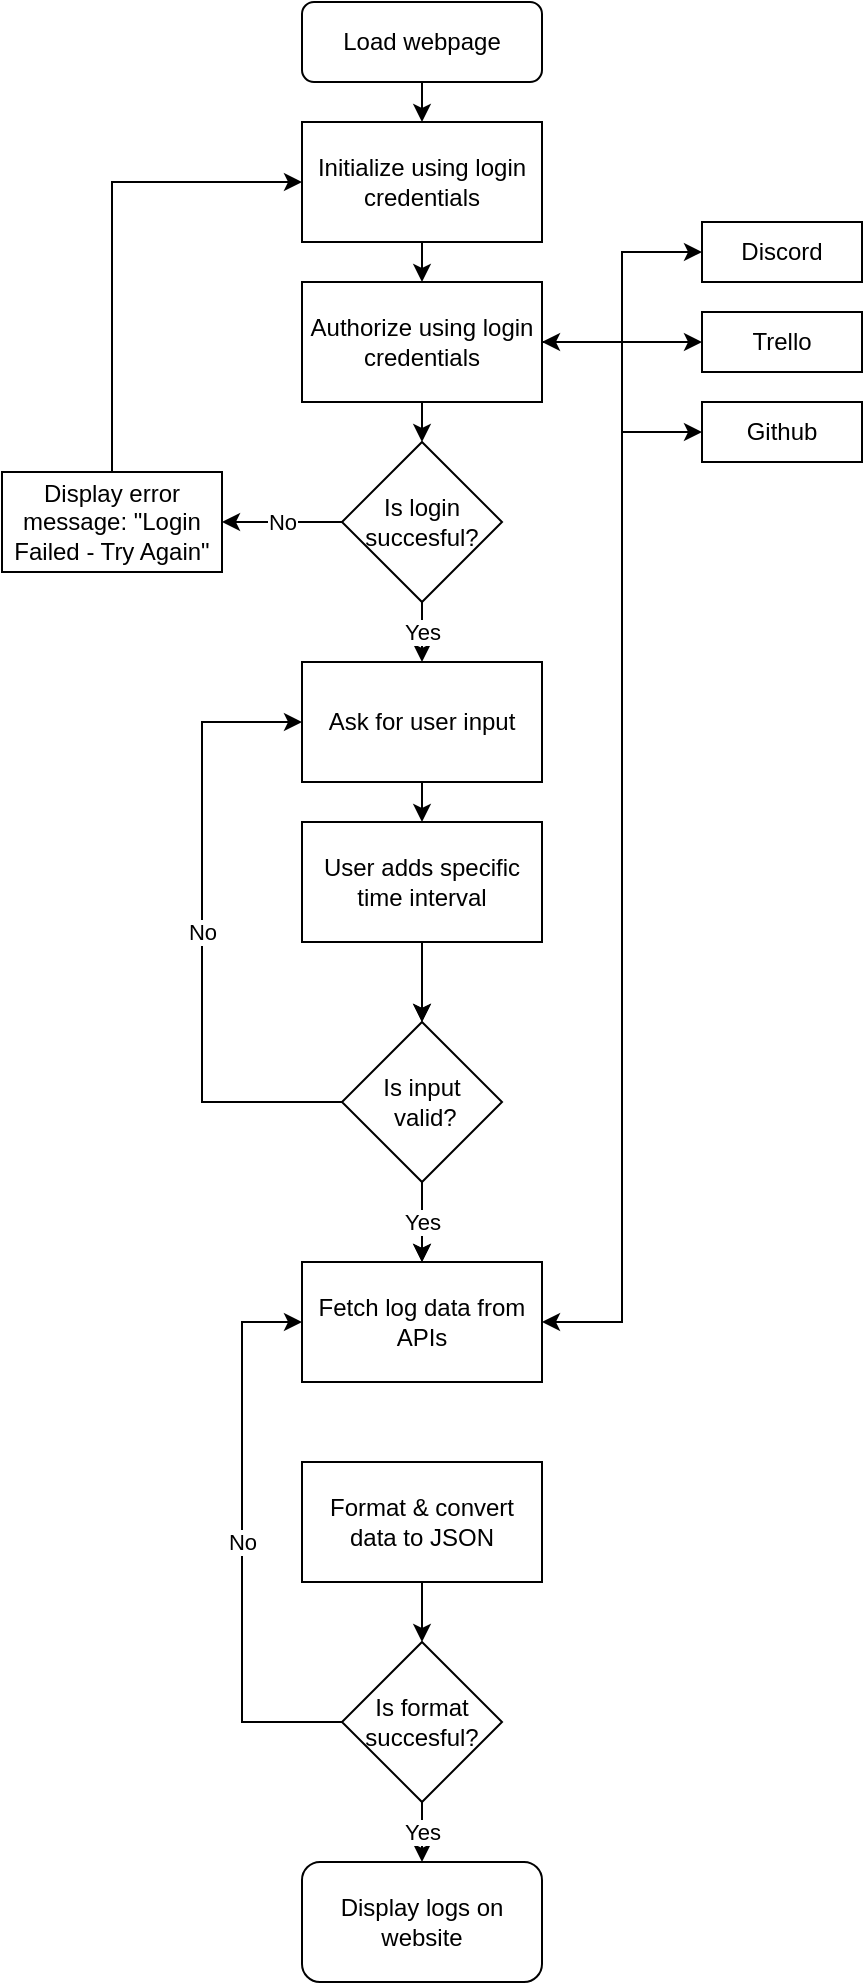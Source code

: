 <mxfile version="15.8.2" type="github">
  <diagram id="C5RBs43oDa-KdzZeNtuy" name="Page-1">
    <mxGraphModel dx="1038" dy="571" grid="1" gridSize="10" guides="1" tooltips="1" connect="1" arrows="1" fold="1" page="1" pageScale="1" pageWidth="827" pageHeight="1169" math="0" shadow="0">
      <root>
        <mxCell id="WIyWlLk6GJQsqaUBKTNV-0" />
        <mxCell id="WIyWlLk6GJQsqaUBKTNV-1" parent="WIyWlLk6GJQsqaUBKTNV-0" />
        <mxCell id="WIyWlLk6GJQsqaUBKTNV-3" value="Load webpage" style="rounded=1;whiteSpace=wrap;html=1;fontSize=12;glass=0;strokeWidth=1;shadow=0;" parent="WIyWlLk6GJQsqaUBKTNV-1" vertex="1">
          <mxGeometry x="160" y="80" width="120" height="40" as="geometry" />
        </mxCell>
        <mxCell id="2RqIepUufL-vqoD_qFjq-2" style="edgeStyle=orthogonalEdgeStyle;rounded=0;orthogonalLoop=1;jettySize=auto;html=1;exitX=0.5;exitY=1;exitDx=0;exitDy=0;entryX=0.5;entryY=0;entryDx=0;entryDy=0;" parent="WIyWlLk6GJQsqaUBKTNV-1" source="-2moIOYL9sCHHzetPRf_-1" target="-2moIOYL9sCHHzetPRf_-3" edge="1">
          <mxGeometry relative="1" as="geometry" />
        </mxCell>
        <mxCell id="-2moIOYL9sCHHzetPRf_-1" value="Initialize using login credentials" style="rounded=0;whiteSpace=wrap;html=1;" parent="WIyWlLk6GJQsqaUBKTNV-1" vertex="1">
          <mxGeometry x="160" y="140" width="120" height="60" as="geometry" />
        </mxCell>
        <mxCell id="2RqIepUufL-vqoD_qFjq-13" style="edgeStyle=orthogonalEdgeStyle;rounded=0;orthogonalLoop=1;jettySize=auto;html=1;exitX=1;exitY=0.5;exitDx=0;exitDy=0;entryX=0;entryY=0.5;entryDx=0;entryDy=0;" edge="1" parent="WIyWlLk6GJQsqaUBKTNV-1" source="-2moIOYL9sCHHzetPRf_-3" target="2RqIepUufL-vqoD_qFjq-7">
          <mxGeometry relative="1" as="geometry" />
        </mxCell>
        <mxCell id="2RqIepUufL-vqoD_qFjq-15" style="edgeStyle=orthogonalEdgeStyle;rounded=0;orthogonalLoop=1;jettySize=auto;html=1;exitX=1;exitY=0.5;exitDx=0;exitDy=0;" edge="1" parent="WIyWlLk6GJQsqaUBKTNV-1" source="-2moIOYL9sCHHzetPRf_-3" target="2RqIepUufL-vqoD_qFjq-5">
          <mxGeometry relative="1" as="geometry">
            <Array as="points">
              <mxPoint x="320" y="250" />
              <mxPoint x="320" y="205" />
            </Array>
          </mxGeometry>
        </mxCell>
        <mxCell id="-2moIOYL9sCHHzetPRf_-3" value="Authorize using login credentials" style="rounded=0;whiteSpace=wrap;html=1;" parent="WIyWlLk6GJQsqaUBKTNV-1" vertex="1">
          <mxGeometry x="160" y="220" width="120" height="60" as="geometry" />
        </mxCell>
        <mxCell id="2RqIepUufL-vqoD_qFjq-5" value="Discord" style="rounded=0;whiteSpace=wrap;html=1;" vertex="1" parent="WIyWlLk6GJQsqaUBKTNV-1">
          <mxGeometry x="360" y="190" width="80" height="30" as="geometry" />
        </mxCell>
        <mxCell id="SZAgjGU9Dr0E7uLyPqEL-0" value="No" style="edgeStyle=orthogonalEdgeStyle;rounded=0;orthogonalLoop=1;jettySize=auto;html=1;exitX=0;exitY=0.5;exitDx=0;exitDy=0;entryX=1;entryY=0.5;entryDx=0;entryDy=0;" edge="1" parent="WIyWlLk6GJQsqaUBKTNV-1" source="WAe8ZHCELUTALhH0bior-2" target="SZAgjGU9Dr0E7uLyPqEL-2">
          <mxGeometry relative="1" as="geometry">
            <mxPoint x="140" y="340" as="targetPoint" />
          </mxGeometry>
        </mxCell>
        <mxCell id="WAe8ZHCELUTALhH0bior-2" value="Is login succesful?" style="rhombus;whiteSpace=wrap;html=1;" vertex="1" parent="WIyWlLk6GJQsqaUBKTNV-1">
          <mxGeometry x="180" y="300" width="80" height="80" as="geometry" />
        </mxCell>
        <mxCell id="2RqIepUufL-vqoD_qFjq-6" value="Trello" style="rounded=0;whiteSpace=wrap;html=1;" vertex="1" parent="WIyWlLk6GJQsqaUBKTNV-1">
          <mxGeometry x="360" y="235" width="80" height="30" as="geometry" />
        </mxCell>
        <mxCell id="WAe8ZHCELUTALhH0bior-3" value="" style="endArrow=classic;html=1;rounded=0;exitX=0.5;exitY=1;exitDx=0;exitDy=0;entryX=0.5;entryY=0;entryDx=0;entryDy=0;" edge="1" parent="WIyWlLk6GJQsqaUBKTNV-1" source="-2moIOYL9sCHHzetPRf_-3" target="WAe8ZHCELUTALhH0bior-2">
          <mxGeometry width="50" height="50" relative="1" as="geometry">
            <mxPoint x="390" y="290" as="sourcePoint" />
            <mxPoint x="440" y="240" as="targetPoint" />
          </mxGeometry>
        </mxCell>
        <mxCell id="2RqIepUufL-vqoD_qFjq-7" value="Github" style="rounded=0;whiteSpace=wrap;html=1;" vertex="1" parent="WIyWlLk6GJQsqaUBKTNV-1">
          <mxGeometry x="360" y="280" width="80" height="30" as="geometry" />
        </mxCell>
        <mxCell id="WAe8ZHCELUTALhH0bior-4" value="Ask for user input" style="rounded=0;whiteSpace=wrap;html=1;" vertex="1" parent="WIyWlLk6GJQsqaUBKTNV-1">
          <mxGeometry x="160" y="410" width="120" height="60" as="geometry" />
        </mxCell>
        <mxCell id="WAe8ZHCELUTALhH0bior-5" value="Yes" style="endArrow=classic;html=1;rounded=0;exitX=0.5;exitY=1;exitDx=0;exitDy=0;" edge="1" parent="WIyWlLk6GJQsqaUBKTNV-1">
          <mxGeometry width="50" height="50" relative="1" as="geometry">
            <mxPoint x="220" y="380" as="sourcePoint" />
            <mxPoint x="220" y="410" as="targetPoint" />
          </mxGeometry>
        </mxCell>
        <mxCell id="0UVDnx11AtoWNzCPpGSe-1" style="edgeStyle=orthogonalEdgeStyle;rounded=0;orthogonalLoop=1;jettySize=auto;html=1;exitX=0.5;exitY=1;exitDx=0;exitDy=0;entryX=0.5;entryY=0;entryDx=0;entryDy=0;" edge="1" parent="WIyWlLk6GJQsqaUBKTNV-1" source="WAe8ZHCELUTALhH0bior-6" target="WAe8ZHCELUTALhH0bior-8">
          <mxGeometry relative="1" as="geometry" />
        </mxCell>
        <mxCell id="WAe8ZHCELUTALhH0bior-6" value="User adds specific time interval" style="rounded=0;whiteSpace=wrap;html=1;" vertex="1" parent="WIyWlLk6GJQsqaUBKTNV-1">
          <mxGeometry x="160" y="490" width="120" height="60" as="geometry" />
        </mxCell>
        <mxCell id="3UZbT8TjckCb0OK_kIPQ-1" style="edgeStyle=orthogonalEdgeStyle;rounded=0;orthogonalLoop=1;jettySize=auto;html=1;exitX=0.5;exitY=0;exitDx=0;exitDy=0;entryX=0;entryY=0.5;entryDx=0;entryDy=0;" edge="1" parent="WIyWlLk6GJQsqaUBKTNV-1" source="SZAgjGU9Dr0E7uLyPqEL-2" target="-2moIOYL9sCHHzetPRf_-1">
          <mxGeometry relative="1" as="geometry" />
        </mxCell>
        <mxCell id="SZAgjGU9Dr0E7uLyPqEL-2" value="Display error message: &quot;Login Failed - Try Again&quot;" style="rounded=0;whiteSpace=wrap;html=1;" vertex="1" parent="WIyWlLk6GJQsqaUBKTNV-1">
          <mxGeometry x="10" y="315" width="110" height="50" as="geometry" />
        </mxCell>
        <mxCell id="3UZbT8TjckCb0OK_kIPQ-0" value="" style="endArrow=classic;startArrow=classic;html=1;rounded=0;entryX=0;entryY=0.5;entryDx=0;entryDy=0;exitX=1;exitY=0.5;exitDx=0;exitDy=0;" edge="1" parent="WIyWlLk6GJQsqaUBKTNV-1" source="-2moIOYL9sCHHzetPRf_-3" target="2RqIepUufL-vqoD_qFjq-6">
          <mxGeometry width="50" height="50" relative="1" as="geometry">
            <mxPoint x="390" y="320" as="sourcePoint" />
            <mxPoint x="440" y="270" as="targetPoint" />
          </mxGeometry>
        </mxCell>
        <mxCell id="WAe8ZHCELUTALhH0bior-7" value="" style="endArrow=classic;html=1;rounded=0;exitX=0.5;exitY=1;exitDx=0;exitDy=0;entryX=0.5;entryY=0;entryDx=0;entryDy=0;" edge="1" parent="WIyWlLk6GJQsqaUBKTNV-1" source="WAe8ZHCELUTALhH0bior-4" target="WAe8ZHCELUTALhH0bior-6">
          <mxGeometry width="50" height="50" relative="1" as="geometry">
            <mxPoint x="130" y="360" as="sourcePoint" />
            <mxPoint x="180" y="310" as="targetPoint" />
          </mxGeometry>
        </mxCell>
        <mxCell id="0UVDnx11AtoWNzCPpGSe-0" value="No" style="edgeStyle=orthogonalEdgeStyle;rounded=0;orthogonalLoop=1;jettySize=auto;html=1;exitX=0;exitY=0.5;exitDx=0;exitDy=0;entryX=0;entryY=0.5;entryDx=0;entryDy=0;" edge="1" parent="WIyWlLk6GJQsqaUBKTNV-1" source="WAe8ZHCELUTALhH0bior-8" target="WAe8ZHCELUTALhH0bior-4">
          <mxGeometry relative="1" as="geometry">
            <Array as="points">
              <mxPoint x="110" y="630" />
              <mxPoint x="110" y="440" />
            </Array>
          </mxGeometry>
        </mxCell>
        <mxCell id="0UVDnx11AtoWNzCPpGSe-2" value="Yes" style="edgeStyle=orthogonalEdgeStyle;rounded=0;orthogonalLoop=1;jettySize=auto;html=1;exitX=0.5;exitY=1;exitDx=0;exitDy=0;entryX=0.5;entryY=0;entryDx=0;entryDy=0;" edge="1" parent="WIyWlLk6GJQsqaUBKTNV-1" source="WAe8ZHCELUTALhH0bior-8" target="WAe8ZHCELUTALhH0bior-9">
          <mxGeometry relative="1" as="geometry" />
        </mxCell>
        <mxCell id="WAe8ZHCELUTALhH0bior-8" value="Is input&lt;br&gt;&amp;nbsp;valid?" style="rhombus;whiteSpace=wrap;html=1;" vertex="1" parent="WIyWlLk6GJQsqaUBKTNV-1">
          <mxGeometry x="180" y="590" width="80" height="80" as="geometry" />
        </mxCell>
        <mxCell id="WAe8ZHCELUTALhH0bior-9" value="Fetch log data from APIs" style="rounded=0;whiteSpace=wrap;html=1;" vertex="1" parent="WIyWlLk6GJQsqaUBKTNV-1">
          <mxGeometry x="160" y="710" width="120" height="60" as="geometry" />
        </mxCell>
        <mxCell id="0UVDnx11AtoWNzCPpGSe-4" value="" style="endArrow=classic;html=1;rounded=0;entryX=1;entryY=0.5;entryDx=0;entryDy=0;" edge="1" parent="WIyWlLk6GJQsqaUBKTNV-1" target="WAe8ZHCELUTALhH0bior-9">
          <mxGeometry width="50" height="50" relative="1" as="geometry">
            <mxPoint x="320" y="250" as="sourcePoint" />
            <mxPoint x="380" y="400" as="targetPoint" />
            <Array as="points">
              <mxPoint x="320" y="740" />
            </Array>
          </mxGeometry>
        </mxCell>
        <mxCell id="WAe8ZHCELUTALhH0bior-10" value="" style="endArrow=classic;html=1;rounded=0;exitX=0.5;exitY=1;exitDx=0;exitDy=0;entryX=0.5;entryY=0;entryDx=0;entryDy=0;" edge="1" parent="WIyWlLk6GJQsqaUBKTNV-1" source="WAe8ZHCELUTALhH0bior-6" target="WAe8ZHCELUTALhH0bior-8">
          <mxGeometry width="50" height="50" relative="1" as="geometry">
            <mxPoint x="120" y="570" as="sourcePoint" />
            <mxPoint x="170" y="520" as="targetPoint" />
          </mxGeometry>
        </mxCell>
        <mxCell id="WAe8ZHCELUTALhH0bior-12" value="Yes" style="endArrow=classic;html=1;rounded=0;exitX=0.5;exitY=1;exitDx=0;exitDy=0;entryX=0.5;entryY=0;entryDx=0;entryDy=0;" edge="1" parent="WIyWlLk6GJQsqaUBKTNV-1" source="WAe8ZHCELUTALhH0bior-8" target="WAe8ZHCELUTALhH0bior-9">
          <mxGeometry width="50" height="50" relative="1" as="geometry">
            <mxPoint x="120" y="570" as="sourcePoint" />
            <mxPoint x="170" y="520" as="targetPoint" />
          </mxGeometry>
        </mxCell>
        <mxCell id="DVcphDohmMD5XJjO2qoM-1" style="edgeStyle=orthogonalEdgeStyle;rounded=0;orthogonalLoop=1;jettySize=auto;html=1;exitX=0.5;exitY=1;exitDx=0;exitDy=0;entryX=0.5;entryY=0;entryDx=0;entryDy=0;" edge="1" parent="WIyWlLk6GJQsqaUBKTNV-1" source="WAe8ZHCELUTALhH0bior-14" target="DVcphDohmMD5XJjO2qoM-0">
          <mxGeometry relative="1" as="geometry" />
        </mxCell>
        <mxCell id="WAe8ZHCELUTALhH0bior-14" value="Format &amp;amp; convert data to JSON" style="rounded=0;whiteSpace=wrap;html=1;" vertex="1" parent="WIyWlLk6GJQsqaUBKTNV-1">
          <mxGeometry x="160" y="810" width="120" height="60" as="geometry" />
        </mxCell>
        <mxCell id="WAe8ZHCELUTALhH0bior-17" value="Display logs on website" style="rounded=1;whiteSpace=wrap;html=1;" vertex="1" parent="WIyWlLk6GJQsqaUBKTNV-1">
          <mxGeometry x="160" y="1010" width="120" height="60" as="geometry" />
        </mxCell>
        <mxCell id="DVcphDohmMD5XJjO2qoM-2" value="Yes" style="edgeStyle=orthogonalEdgeStyle;rounded=0;orthogonalLoop=1;jettySize=auto;html=1;exitX=0.5;exitY=1;exitDx=0;exitDy=0;" edge="1" parent="WIyWlLk6GJQsqaUBKTNV-1" source="DVcphDohmMD5XJjO2qoM-0">
          <mxGeometry relative="1" as="geometry">
            <mxPoint x="220" y="1010" as="targetPoint" />
          </mxGeometry>
        </mxCell>
        <mxCell id="DVcphDohmMD5XJjO2qoM-3" value="No" style="edgeStyle=orthogonalEdgeStyle;rounded=0;orthogonalLoop=1;jettySize=auto;html=1;exitX=0;exitY=0.5;exitDx=0;exitDy=0;entryX=0;entryY=0.5;entryDx=0;entryDy=0;" edge="1" parent="WIyWlLk6GJQsqaUBKTNV-1" source="DVcphDohmMD5XJjO2qoM-0" target="WAe8ZHCELUTALhH0bior-9">
          <mxGeometry relative="1" as="geometry">
            <Array as="points">
              <mxPoint x="130" y="940" />
              <mxPoint x="130" y="740" />
            </Array>
          </mxGeometry>
        </mxCell>
        <mxCell id="DVcphDohmMD5XJjO2qoM-0" value="Is format succesful?" style="rhombus;whiteSpace=wrap;html=1;" vertex="1" parent="WIyWlLk6GJQsqaUBKTNV-1">
          <mxGeometry x="180" y="900" width="80" height="80" as="geometry" />
        </mxCell>
        <mxCell id="WAe8ZHCELUTALhH0bior-18" value="" style="endArrow=classic;html=1;rounded=0;exitX=0.5;exitY=1;exitDx=0;exitDy=0;entryX=0.5;entryY=0;entryDx=0;entryDy=0;" edge="1" parent="WIyWlLk6GJQsqaUBKTNV-1" source="WIyWlLk6GJQsqaUBKTNV-3" target="-2moIOYL9sCHHzetPRf_-1">
          <mxGeometry width="50" height="50" relative="1" as="geometry">
            <mxPoint x="240" y="300" as="sourcePoint" />
            <mxPoint x="290" y="250" as="targetPoint" />
          </mxGeometry>
        </mxCell>
      </root>
    </mxGraphModel>
  </diagram>
</mxfile>

